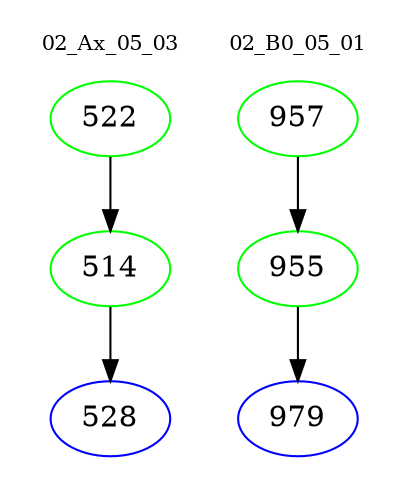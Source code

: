 digraph{
subgraph cluster_0 {
color = white
label = "02_Ax_05_03";
fontsize=10;
T0_522 [label="522", color="green"]
T0_522 -> T0_514 [color="black"]
T0_514 [label="514", color="green"]
T0_514 -> T0_528 [color="black"]
T0_528 [label="528", color="blue"]
}
subgraph cluster_1 {
color = white
label = "02_B0_05_01";
fontsize=10;
T1_957 [label="957", color="green"]
T1_957 -> T1_955 [color="black"]
T1_955 [label="955", color="green"]
T1_955 -> T1_979 [color="black"]
T1_979 [label="979", color="blue"]
}
}
